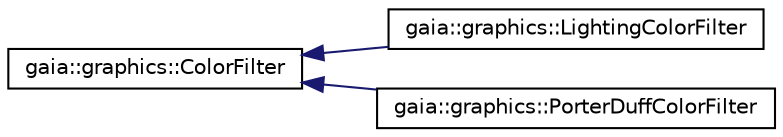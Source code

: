 digraph G
{
  edge [fontname="Helvetica",fontsize="10",labelfontname="Helvetica",labelfontsize="10"];
  node [fontname="Helvetica",fontsize="10",shape=record];
  rankdir=LR;
  Node1 [label="gaia::graphics::ColorFilter",height=0.2,width=0.4,color="black", fillcolor="white", style="filled",URL="$db/d01/classgaia_1_1graphics_1_1_color_filter.html",tooltip="The base class for ColorFilters."];
  Node1 -> Node2 [dir=back,color="midnightblue",fontsize="10",style="solid",fontname="Helvetica"];
  Node2 [label="gaia::graphics::LightingColorFilter",height=0.2,width=0.4,color="black", fillcolor="white", style="filled",URL="$d2/dc7/classgaia_1_1graphics_1_1_lighting_color_filter.html",tooltip="Subclass of ColorFilter for lighting colors."];
  Node1 -> Node3 [dir=back,color="midnightblue",fontsize="10",style="solid",fontname="Helvetica"];
  Node3 [label="gaia::graphics::PorterDuffColorFilter",height=0.2,width=0.4,color="black", fillcolor="white", style="filled",URL="$db/d52/classgaia_1_1graphics_1_1_porter_duff_color_filter.html",tooltip="Subclass of ColorFilter for filtering colors with Porter-Duff modes."];
}
